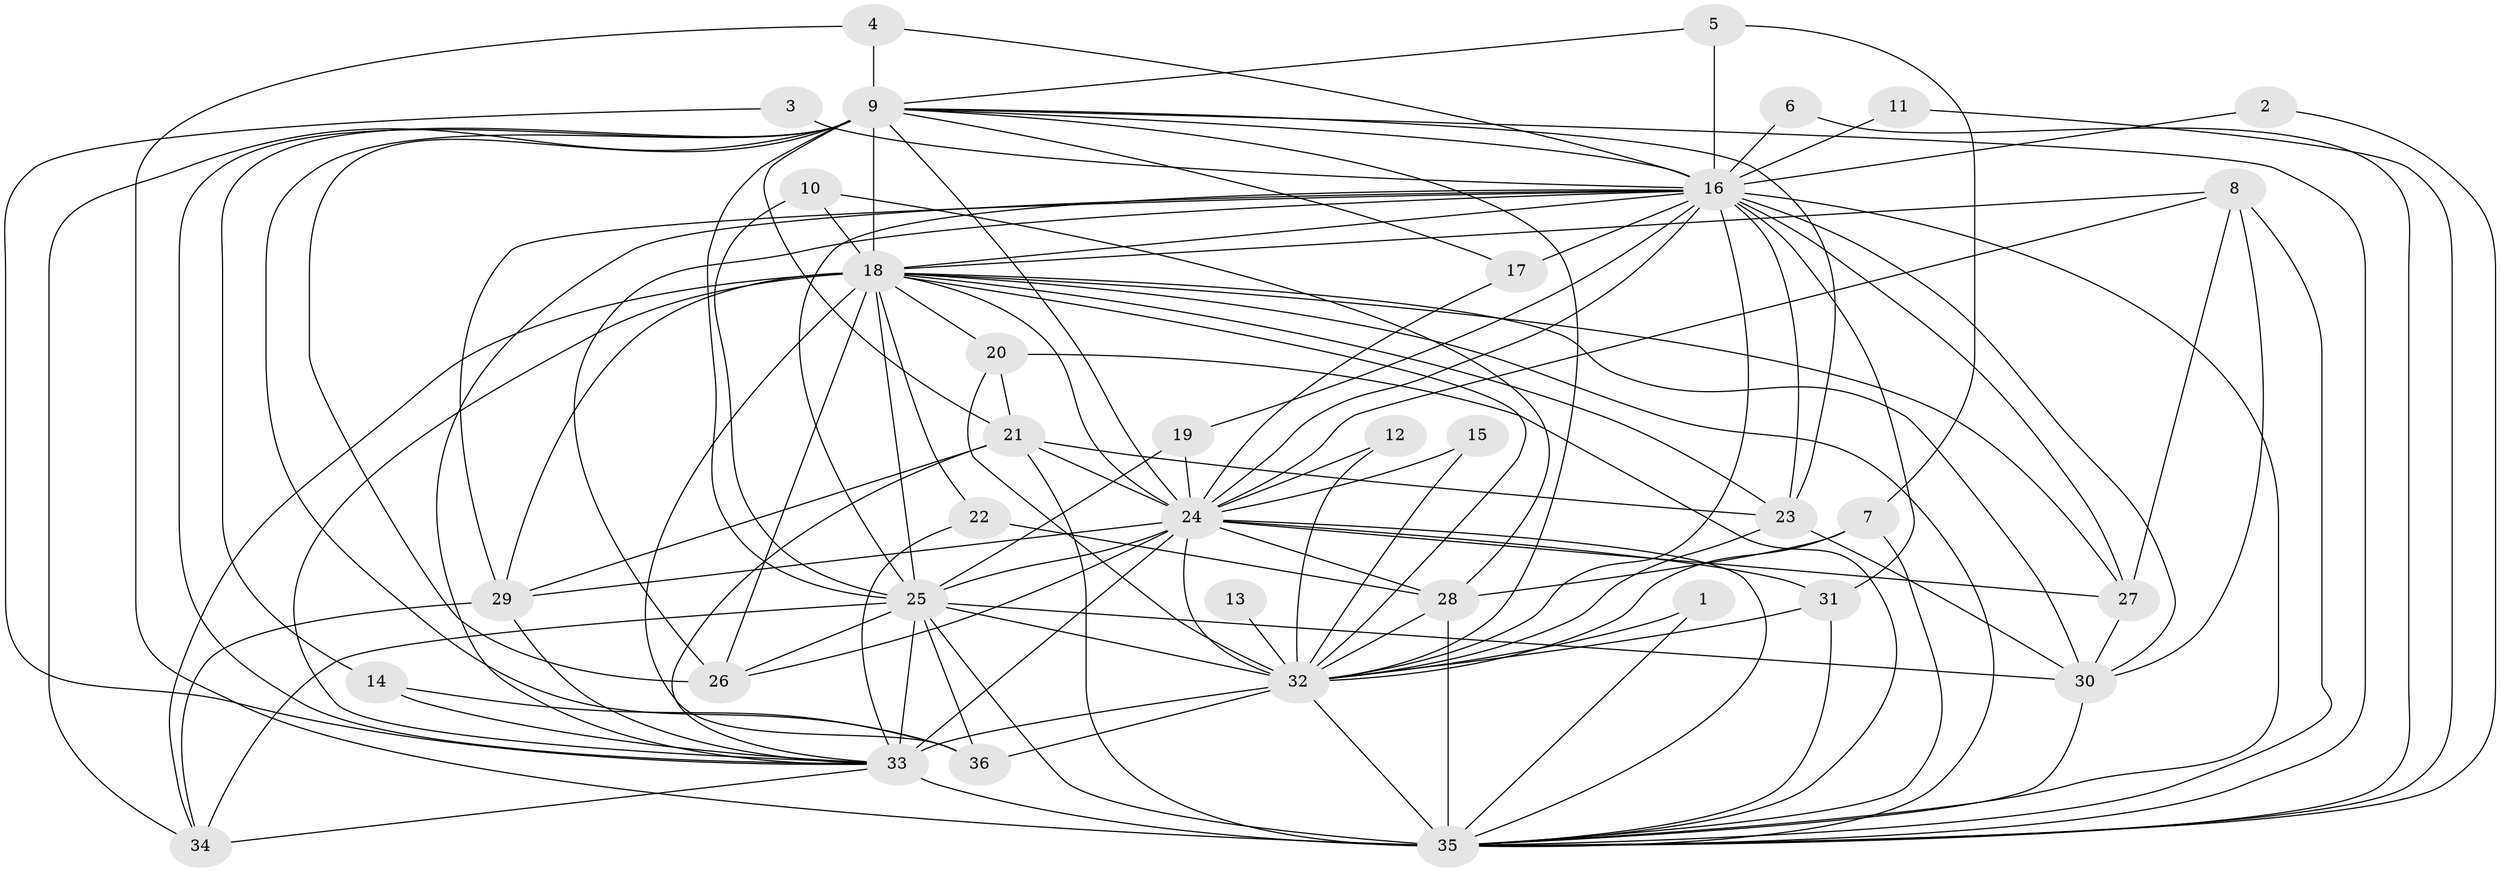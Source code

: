 // original degree distribution, {28: 0.01694915254237288, 14: 0.00847457627118644, 30: 0.01694915254237288, 26: 0.00847457627118644, 22: 0.00847457627118644, 18: 0.00847457627118644, 16: 0.00847457627118644, 25: 0.00847457627118644, 2: 0.5508474576271186, 3: 0.2288135593220339, 4: 0.09322033898305085, 5: 0.01694915254237288, 6: 0.01694915254237288, 8: 0.00847457627118644}
// Generated by graph-tools (version 1.1) at 2025/36/03/04/25 23:36:23]
// undirected, 36 vertices, 120 edges
graph export_dot {
  node [color=gray90,style=filled];
  1;
  2;
  3;
  4;
  5;
  6;
  7;
  8;
  9;
  10;
  11;
  12;
  13;
  14;
  15;
  16;
  17;
  18;
  19;
  20;
  21;
  22;
  23;
  24;
  25;
  26;
  27;
  28;
  29;
  30;
  31;
  32;
  33;
  34;
  35;
  36;
  1 -- 32 [weight=1.0];
  1 -- 35 [weight=1.0];
  2 -- 16 [weight=1.0];
  2 -- 35 [weight=1.0];
  3 -- 16 [weight=2.0];
  3 -- 33 [weight=1.0];
  4 -- 9 [weight=1.0];
  4 -- 16 [weight=1.0];
  4 -- 35 [weight=1.0];
  5 -- 7 [weight=1.0];
  5 -- 9 [weight=1.0];
  5 -- 16 [weight=1.0];
  6 -- 16 [weight=1.0];
  6 -- 35 [weight=1.0];
  7 -- 28 [weight=1.0];
  7 -- 32 [weight=1.0];
  7 -- 35 [weight=1.0];
  8 -- 18 [weight=1.0];
  8 -- 24 [weight=1.0];
  8 -- 27 [weight=1.0];
  8 -- 30 [weight=1.0];
  8 -- 35 [weight=1.0];
  9 -- 14 [weight=1.0];
  9 -- 16 [weight=1.0];
  9 -- 17 [weight=1.0];
  9 -- 18 [weight=2.0];
  9 -- 21 [weight=1.0];
  9 -- 23 [weight=1.0];
  9 -- 24 [weight=1.0];
  9 -- 25 [weight=2.0];
  9 -- 26 [weight=1.0];
  9 -- 32 [weight=2.0];
  9 -- 33 [weight=3.0];
  9 -- 34 [weight=1.0];
  9 -- 35 [weight=1.0];
  9 -- 36 [weight=1.0];
  10 -- 18 [weight=1.0];
  10 -- 25 [weight=1.0];
  10 -- 28 [weight=1.0];
  11 -- 16 [weight=1.0];
  11 -- 35 [weight=1.0];
  12 -- 24 [weight=1.0];
  12 -- 32 [weight=1.0];
  13 -- 32 [weight=1.0];
  14 -- 33 [weight=1.0];
  14 -- 36 [weight=1.0];
  15 -- 24 [weight=1.0];
  15 -- 32 [weight=1.0];
  16 -- 17 [weight=1.0];
  16 -- 18 [weight=2.0];
  16 -- 19 [weight=1.0];
  16 -- 23 [weight=2.0];
  16 -- 24 [weight=3.0];
  16 -- 25 [weight=1.0];
  16 -- 26 [weight=1.0];
  16 -- 27 [weight=1.0];
  16 -- 29 [weight=1.0];
  16 -- 30 [weight=1.0];
  16 -- 31 [weight=1.0];
  16 -- 32 [weight=1.0];
  16 -- 33 [weight=3.0];
  16 -- 35 [weight=1.0];
  17 -- 24 [weight=1.0];
  18 -- 20 [weight=1.0];
  18 -- 22 [weight=1.0];
  18 -- 23 [weight=1.0];
  18 -- 24 [weight=1.0];
  18 -- 25 [weight=4.0];
  18 -- 26 [weight=1.0];
  18 -- 27 [weight=2.0];
  18 -- 29 [weight=2.0];
  18 -- 30 [weight=1.0];
  18 -- 32 [weight=1.0];
  18 -- 33 [weight=4.0];
  18 -- 34 [weight=1.0];
  18 -- 35 [weight=2.0];
  18 -- 36 [weight=1.0];
  19 -- 24 [weight=1.0];
  19 -- 25 [weight=1.0];
  20 -- 21 [weight=1.0];
  20 -- 32 [weight=1.0];
  20 -- 35 [weight=1.0];
  21 -- 23 [weight=1.0];
  21 -- 24 [weight=1.0];
  21 -- 29 [weight=1.0];
  21 -- 33 [weight=1.0];
  21 -- 35 [weight=3.0];
  22 -- 28 [weight=1.0];
  22 -- 33 [weight=1.0];
  23 -- 30 [weight=1.0];
  23 -- 32 [weight=1.0];
  24 -- 25 [weight=1.0];
  24 -- 26 [weight=1.0];
  24 -- 27 [weight=1.0];
  24 -- 28 [weight=1.0];
  24 -- 29 [weight=1.0];
  24 -- 31 [weight=1.0];
  24 -- 32 [weight=2.0];
  24 -- 33 [weight=7.0];
  24 -- 35 [weight=1.0];
  25 -- 26 [weight=1.0];
  25 -- 30 [weight=1.0];
  25 -- 32 [weight=2.0];
  25 -- 33 [weight=6.0];
  25 -- 34 [weight=2.0];
  25 -- 35 [weight=3.0];
  25 -- 36 [weight=2.0];
  27 -- 30 [weight=1.0];
  28 -- 32 [weight=2.0];
  28 -- 35 [weight=3.0];
  29 -- 33 [weight=1.0];
  29 -- 34 [weight=1.0];
  30 -- 35 [weight=1.0];
  31 -- 32 [weight=2.0];
  31 -- 35 [weight=1.0];
  32 -- 33 [weight=6.0];
  32 -- 35 [weight=2.0];
  32 -- 36 [weight=2.0];
  33 -- 34 [weight=1.0];
  33 -- 35 [weight=4.0];
}
